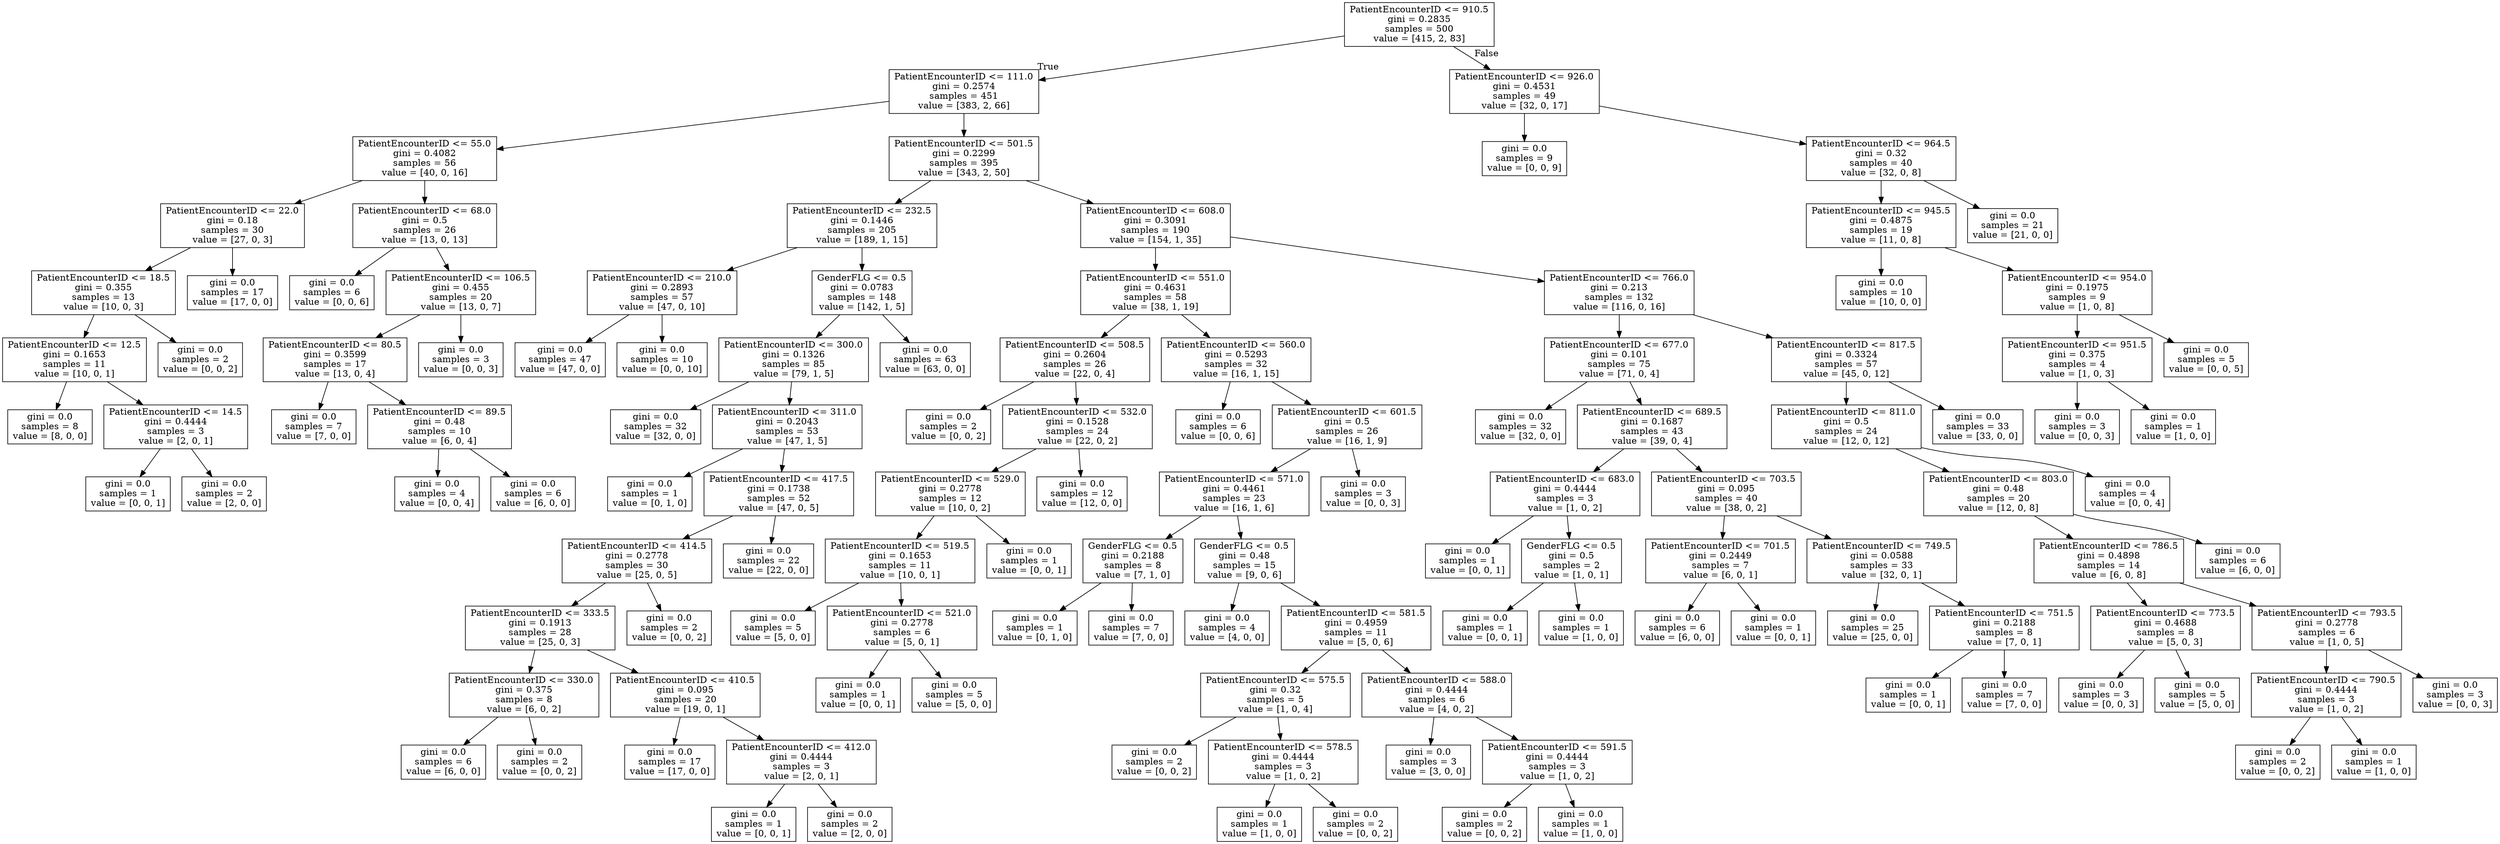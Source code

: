 digraph Tree {
node [shape=box] ;
0 [label="PatientEncounterID <= 910.5\ngini = 0.2835\nsamples = 500\nvalue = [415, 2, 83]"] ;
1 [label="PatientEncounterID <= 111.0\ngini = 0.2574\nsamples = 451\nvalue = [383, 2, 66]"] ;
0 -> 1 [labeldistance=2.5, labelangle=45, headlabel="True"] ;
2 [label="PatientEncounterID <= 55.0\ngini = 0.4082\nsamples = 56\nvalue = [40, 0, 16]"] ;
1 -> 2 ;
3 [label="PatientEncounterID <= 22.0\ngini = 0.18\nsamples = 30\nvalue = [27, 0, 3]"] ;
2 -> 3 ;
4 [label="PatientEncounterID <= 18.5\ngini = 0.355\nsamples = 13\nvalue = [10, 0, 3]"] ;
3 -> 4 ;
5 [label="PatientEncounterID <= 12.5\ngini = 0.1653\nsamples = 11\nvalue = [10, 0, 1]"] ;
4 -> 5 ;
6 [label="gini = 0.0\nsamples = 8\nvalue = [8, 0, 0]"] ;
5 -> 6 ;
7 [label="PatientEncounterID <= 14.5\ngini = 0.4444\nsamples = 3\nvalue = [2, 0, 1]"] ;
5 -> 7 ;
8 [label="gini = 0.0\nsamples = 1\nvalue = [0, 0, 1]"] ;
7 -> 8 ;
9 [label="gini = 0.0\nsamples = 2\nvalue = [2, 0, 0]"] ;
7 -> 9 ;
10 [label="gini = 0.0\nsamples = 2\nvalue = [0, 0, 2]"] ;
4 -> 10 ;
11 [label="gini = 0.0\nsamples = 17\nvalue = [17, 0, 0]"] ;
3 -> 11 ;
12 [label="PatientEncounterID <= 68.0\ngini = 0.5\nsamples = 26\nvalue = [13, 0, 13]"] ;
2 -> 12 ;
13 [label="gini = 0.0\nsamples = 6\nvalue = [0, 0, 6]"] ;
12 -> 13 ;
14 [label="PatientEncounterID <= 106.5\ngini = 0.455\nsamples = 20\nvalue = [13, 0, 7]"] ;
12 -> 14 ;
15 [label="PatientEncounterID <= 80.5\ngini = 0.3599\nsamples = 17\nvalue = [13, 0, 4]"] ;
14 -> 15 ;
16 [label="gini = 0.0\nsamples = 7\nvalue = [7, 0, 0]"] ;
15 -> 16 ;
17 [label="PatientEncounterID <= 89.5\ngini = 0.48\nsamples = 10\nvalue = [6, 0, 4]"] ;
15 -> 17 ;
18 [label="gini = 0.0\nsamples = 4\nvalue = [0, 0, 4]"] ;
17 -> 18 ;
19 [label="gini = 0.0\nsamples = 6\nvalue = [6, 0, 0]"] ;
17 -> 19 ;
20 [label="gini = 0.0\nsamples = 3\nvalue = [0, 0, 3]"] ;
14 -> 20 ;
21 [label="PatientEncounterID <= 501.5\ngini = 0.2299\nsamples = 395\nvalue = [343, 2, 50]"] ;
1 -> 21 ;
22 [label="PatientEncounterID <= 232.5\ngini = 0.1446\nsamples = 205\nvalue = [189, 1, 15]"] ;
21 -> 22 ;
23 [label="PatientEncounterID <= 210.0\ngini = 0.2893\nsamples = 57\nvalue = [47, 0, 10]"] ;
22 -> 23 ;
24 [label="gini = 0.0\nsamples = 47\nvalue = [47, 0, 0]"] ;
23 -> 24 ;
25 [label="gini = 0.0\nsamples = 10\nvalue = [0, 0, 10]"] ;
23 -> 25 ;
26 [label="GenderFLG <= 0.5\ngini = 0.0783\nsamples = 148\nvalue = [142, 1, 5]"] ;
22 -> 26 ;
27 [label="PatientEncounterID <= 300.0\ngini = 0.1326\nsamples = 85\nvalue = [79, 1, 5]"] ;
26 -> 27 ;
28 [label="gini = 0.0\nsamples = 32\nvalue = [32, 0, 0]"] ;
27 -> 28 ;
29 [label="PatientEncounterID <= 311.0\ngini = 0.2043\nsamples = 53\nvalue = [47, 1, 5]"] ;
27 -> 29 ;
30 [label="gini = 0.0\nsamples = 1\nvalue = [0, 1, 0]"] ;
29 -> 30 ;
31 [label="PatientEncounterID <= 417.5\ngini = 0.1738\nsamples = 52\nvalue = [47, 0, 5]"] ;
29 -> 31 ;
32 [label="PatientEncounterID <= 414.5\ngini = 0.2778\nsamples = 30\nvalue = [25, 0, 5]"] ;
31 -> 32 ;
33 [label="PatientEncounterID <= 333.5\ngini = 0.1913\nsamples = 28\nvalue = [25, 0, 3]"] ;
32 -> 33 ;
34 [label="PatientEncounterID <= 330.0\ngini = 0.375\nsamples = 8\nvalue = [6, 0, 2]"] ;
33 -> 34 ;
35 [label="gini = 0.0\nsamples = 6\nvalue = [6, 0, 0]"] ;
34 -> 35 ;
36 [label="gini = 0.0\nsamples = 2\nvalue = [0, 0, 2]"] ;
34 -> 36 ;
37 [label="PatientEncounterID <= 410.5\ngini = 0.095\nsamples = 20\nvalue = [19, 0, 1]"] ;
33 -> 37 ;
38 [label="gini = 0.0\nsamples = 17\nvalue = [17, 0, 0]"] ;
37 -> 38 ;
39 [label="PatientEncounterID <= 412.0\ngini = 0.4444\nsamples = 3\nvalue = [2, 0, 1]"] ;
37 -> 39 ;
40 [label="gini = 0.0\nsamples = 1\nvalue = [0, 0, 1]"] ;
39 -> 40 ;
41 [label="gini = 0.0\nsamples = 2\nvalue = [2, 0, 0]"] ;
39 -> 41 ;
42 [label="gini = 0.0\nsamples = 2\nvalue = [0, 0, 2]"] ;
32 -> 42 ;
43 [label="gini = 0.0\nsamples = 22\nvalue = [22, 0, 0]"] ;
31 -> 43 ;
44 [label="gini = 0.0\nsamples = 63\nvalue = [63, 0, 0]"] ;
26 -> 44 ;
45 [label="PatientEncounterID <= 608.0\ngini = 0.3091\nsamples = 190\nvalue = [154, 1, 35]"] ;
21 -> 45 ;
46 [label="PatientEncounterID <= 551.0\ngini = 0.4631\nsamples = 58\nvalue = [38, 1, 19]"] ;
45 -> 46 ;
47 [label="PatientEncounterID <= 508.5\ngini = 0.2604\nsamples = 26\nvalue = [22, 0, 4]"] ;
46 -> 47 ;
48 [label="gini = 0.0\nsamples = 2\nvalue = [0, 0, 2]"] ;
47 -> 48 ;
49 [label="PatientEncounterID <= 532.0\ngini = 0.1528\nsamples = 24\nvalue = [22, 0, 2]"] ;
47 -> 49 ;
50 [label="PatientEncounterID <= 529.0\ngini = 0.2778\nsamples = 12\nvalue = [10, 0, 2]"] ;
49 -> 50 ;
51 [label="PatientEncounterID <= 519.5\ngini = 0.1653\nsamples = 11\nvalue = [10, 0, 1]"] ;
50 -> 51 ;
52 [label="gini = 0.0\nsamples = 5\nvalue = [5, 0, 0]"] ;
51 -> 52 ;
53 [label="PatientEncounterID <= 521.0\ngini = 0.2778\nsamples = 6\nvalue = [5, 0, 1]"] ;
51 -> 53 ;
54 [label="gini = 0.0\nsamples = 1\nvalue = [0, 0, 1]"] ;
53 -> 54 ;
55 [label="gini = 0.0\nsamples = 5\nvalue = [5, 0, 0]"] ;
53 -> 55 ;
56 [label="gini = 0.0\nsamples = 1\nvalue = [0, 0, 1]"] ;
50 -> 56 ;
57 [label="gini = 0.0\nsamples = 12\nvalue = [12, 0, 0]"] ;
49 -> 57 ;
58 [label="PatientEncounterID <= 560.0\ngini = 0.5293\nsamples = 32\nvalue = [16, 1, 15]"] ;
46 -> 58 ;
59 [label="gini = 0.0\nsamples = 6\nvalue = [0, 0, 6]"] ;
58 -> 59 ;
60 [label="PatientEncounterID <= 601.5\ngini = 0.5\nsamples = 26\nvalue = [16, 1, 9]"] ;
58 -> 60 ;
61 [label="PatientEncounterID <= 571.0\ngini = 0.4461\nsamples = 23\nvalue = [16, 1, 6]"] ;
60 -> 61 ;
62 [label="GenderFLG <= 0.5\ngini = 0.2188\nsamples = 8\nvalue = [7, 1, 0]"] ;
61 -> 62 ;
63 [label="gini = 0.0\nsamples = 1\nvalue = [0, 1, 0]"] ;
62 -> 63 ;
64 [label="gini = 0.0\nsamples = 7\nvalue = [7, 0, 0]"] ;
62 -> 64 ;
65 [label="GenderFLG <= 0.5\ngini = 0.48\nsamples = 15\nvalue = [9, 0, 6]"] ;
61 -> 65 ;
66 [label="gini = 0.0\nsamples = 4\nvalue = [4, 0, 0]"] ;
65 -> 66 ;
67 [label="PatientEncounterID <= 581.5\ngini = 0.4959\nsamples = 11\nvalue = [5, 0, 6]"] ;
65 -> 67 ;
68 [label="PatientEncounterID <= 575.5\ngini = 0.32\nsamples = 5\nvalue = [1, 0, 4]"] ;
67 -> 68 ;
69 [label="gini = 0.0\nsamples = 2\nvalue = [0, 0, 2]"] ;
68 -> 69 ;
70 [label="PatientEncounterID <= 578.5\ngini = 0.4444\nsamples = 3\nvalue = [1, 0, 2]"] ;
68 -> 70 ;
71 [label="gini = 0.0\nsamples = 1\nvalue = [1, 0, 0]"] ;
70 -> 71 ;
72 [label="gini = 0.0\nsamples = 2\nvalue = [0, 0, 2]"] ;
70 -> 72 ;
73 [label="PatientEncounterID <= 588.0\ngini = 0.4444\nsamples = 6\nvalue = [4, 0, 2]"] ;
67 -> 73 ;
74 [label="gini = 0.0\nsamples = 3\nvalue = [3, 0, 0]"] ;
73 -> 74 ;
75 [label="PatientEncounterID <= 591.5\ngini = 0.4444\nsamples = 3\nvalue = [1, 0, 2]"] ;
73 -> 75 ;
76 [label="gini = 0.0\nsamples = 2\nvalue = [0, 0, 2]"] ;
75 -> 76 ;
77 [label="gini = 0.0\nsamples = 1\nvalue = [1, 0, 0]"] ;
75 -> 77 ;
78 [label="gini = 0.0\nsamples = 3\nvalue = [0, 0, 3]"] ;
60 -> 78 ;
79 [label="PatientEncounterID <= 766.0\ngini = 0.213\nsamples = 132\nvalue = [116, 0, 16]"] ;
45 -> 79 ;
80 [label="PatientEncounterID <= 677.0\ngini = 0.101\nsamples = 75\nvalue = [71, 0, 4]"] ;
79 -> 80 ;
81 [label="gini = 0.0\nsamples = 32\nvalue = [32, 0, 0]"] ;
80 -> 81 ;
82 [label="PatientEncounterID <= 689.5\ngini = 0.1687\nsamples = 43\nvalue = [39, 0, 4]"] ;
80 -> 82 ;
83 [label="PatientEncounterID <= 683.0\ngini = 0.4444\nsamples = 3\nvalue = [1, 0, 2]"] ;
82 -> 83 ;
84 [label="gini = 0.0\nsamples = 1\nvalue = [0, 0, 1]"] ;
83 -> 84 ;
85 [label="GenderFLG <= 0.5\ngini = 0.5\nsamples = 2\nvalue = [1, 0, 1]"] ;
83 -> 85 ;
86 [label="gini = 0.0\nsamples = 1\nvalue = [0, 0, 1]"] ;
85 -> 86 ;
87 [label="gini = 0.0\nsamples = 1\nvalue = [1, 0, 0]"] ;
85 -> 87 ;
88 [label="PatientEncounterID <= 703.5\ngini = 0.095\nsamples = 40\nvalue = [38, 0, 2]"] ;
82 -> 88 ;
89 [label="PatientEncounterID <= 701.5\ngini = 0.2449\nsamples = 7\nvalue = [6, 0, 1]"] ;
88 -> 89 ;
90 [label="gini = 0.0\nsamples = 6\nvalue = [6, 0, 0]"] ;
89 -> 90 ;
91 [label="gini = 0.0\nsamples = 1\nvalue = [0, 0, 1]"] ;
89 -> 91 ;
92 [label="PatientEncounterID <= 749.5\ngini = 0.0588\nsamples = 33\nvalue = [32, 0, 1]"] ;
88 -> 92 ;
93 [label="gini = 0.0\nsamples = 25\nvalue = [25, 0, 0]"] ;
92 -> 93 ;
94 [label="PatientEncounterID <= 751.5\ngini = 0.2188\nsamples = 8\nvalue = [7, 0, 1]"] ;
92 -> 94 ;
95 [label="gini = 0.0\nsamples = 1\nvalue = [0, 0, 1]"] ;
94 -> 95 ;
96 [label="gini = 0.0\nsamples = 7\nvalue = [7, 0, 0]"] ;
94 -> 96 ;
97 [label="PatientEncounterID <= 817.5\ngini = 0.3324\nsamples = 57\nvalue = [45, 0, 12]"] ;
79 -> 97 ;
98 [label="PatientEncounterID <= 811.0\ngini = 0.5\nsamples = 24\nvalue = [12, 0, 12]"] ;
97 -> 98 ;
99 [label="PatientEncounterID <= 803.0\ngini = 0.48\nsamples = 20\nvalue = [12, 0, 8]"] ;
98 -> 99 ;
100 [label="PatientEncounterID <= 786.5\ngini = 0.4898\nsamples = 14\nvalue = [6, 0, 8]"] ;
99 -> 100 ;
101 [label="PatientEncounterID <= 773.5\ngini = 0.4688\nsamples = 8\nvalue = [5, 0, 3]"] ;
100 -> 101 ;
102 [label="gini = 0.0\nsamples = 3\nvalue = [0, 0, 3]"] ;
101 -> 102 ;
103 [label="gini = 0.0\nsamples = 5\nvalue = [5, 0, 0]"] ;
101 -> 103 ;
104 [label="PatientEncounterID <= 793.5\ngini = 0.2778\nsamples = 6\nvalue = [1, 0, 5]"] ;
100 -> 104 ;
105 [label="PatientEncounterID <= 790.5\ngini = 0.4444\nsamples = 3\nvalue = [1, 0, 2]"] ;
104 -> 105 ;
106 [label="gini = 0.0\nsamples = 2\nvalue = [0, 0, 2]"] ;
105 -> 106 ;
107 [label="gini = 0.0\nsamples = 1\nvalue = [1, 0, 0]"] ;
105 -> 107 ;
108 [label="gini = 0.0\nsamples = 3\nvalue = [0, 0, 3]"] ;
104 -> 108 ;
109 [label="gini = 0.0\nsamples = 6\nvalue = [6, 0, 0]"] ;
99 -> 109 ;
110 [label="gini = 0.0\nsamples = 4\nvalue = [0, 0, 4]"] ;
98 -> 110 ;
111 [label="gini = 0.0\nsamples = 33\nvalue = [33, 0, 0]"] ;
97 -> 111 ;
112 [label="PatientEncounterID <= 926.0\ngini = 0.4531\nsamples = 49\nvalue = [32, 0, 17]"] ;
0 -> 112 [labeldistance=2.5, labelangle=-45, headlabel="False"] ;
113 [label="gini = 0.0\nsamples = 9\nvalue = [0, 0, 9]"] ;
112 -> 113 ;
114 [label="PatientEncounterID <= 964.5\ngini = 0.32\nsamples = 40\nvalue = [32, 0, 8]"] ;
112 -> 114 ;
115 [label="PatientEncounterID <= 945.5\ngini = 0.4875\nsamples = 19\nvalue = [11, 0, 8]"] ;
114 -> 115 ;
116 [label="gini = 0.0\nsamples = 10\nvalue = [10, 0, 0]"] ;
115 -> 116 ;
117 [label="PatientEncounterID <= 954.0\ngini = 0.1975\nsamples = 9\nvalue = [1, 0, 8]"] ;
115 -> 117 ;
118 [label="PatientEncounterID <= 951.5\ngini = 0.375\nsamples = 4\nvalue = [1, 0, 3]"] ;
117 -> 118 ;
119 [label="gini = 0.0\nsamples = 3\nvalue = [0, 0, 3]"] ;
118 -> 119 ;
120 [label="gini = 0.0\nsamples = 1\nvalue = [1, 0, 0]"] ;
118 -> 120 ;
121 [label="gini = 0.0\nsamples = 5\nvalue = [0, 0, 5]"] ;
117 -> 121 ;
122 [label="gini = 0.0\nsamples = 21\nvalue = [21, 0, 0]"] ;
114 -> 122 ;
}